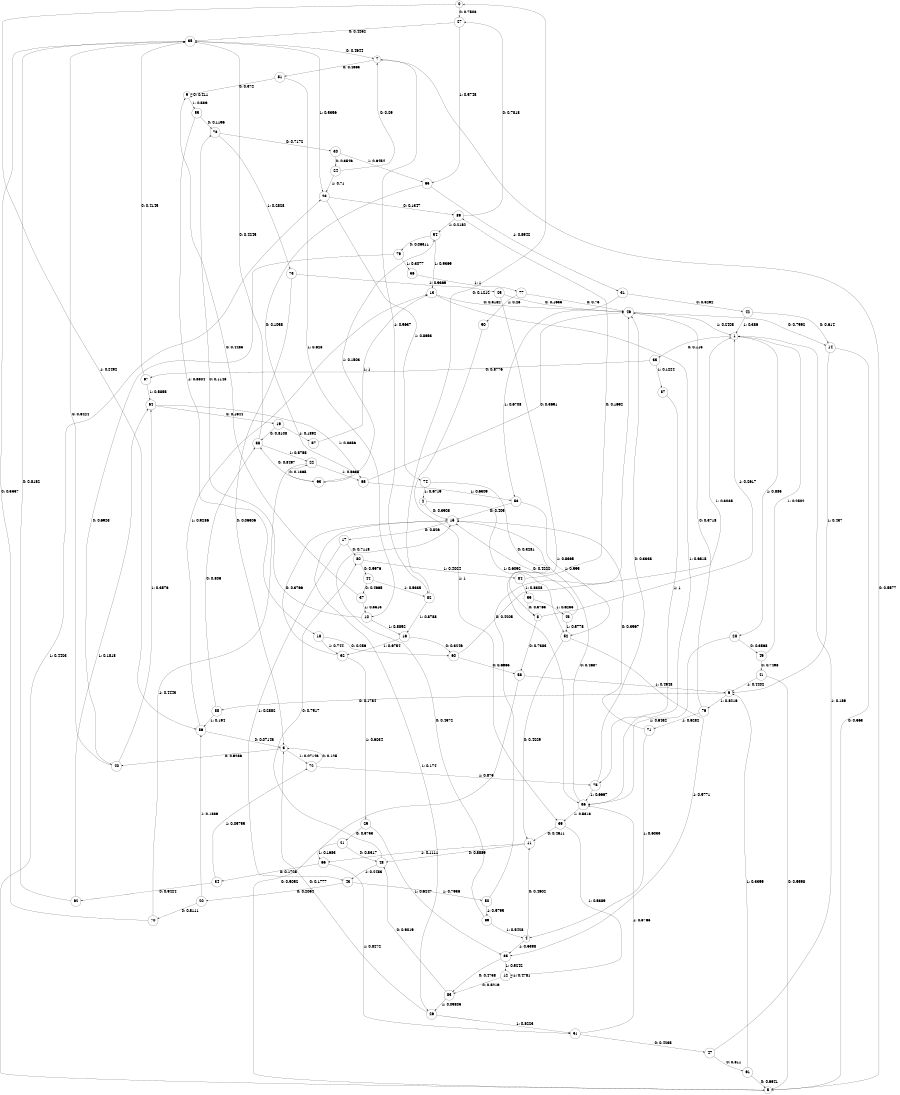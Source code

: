 digraph "ch41concat_phase3_L9" {
size = "6,8.5";
ratio = "fill";
node [shape = circle];
node [fontsize = 24];
edge [fontsize = 24];
0 -> 27 [label = "0: 0.7508   "];
0 -> 86 [label = "1: 0.2492   "];
1 -> 33 [label = "0: 0.115    "];
1 -> 28 [label = "1: 0.885    "];
2 -> 15 [label = "0: 0.3908   "];
2 -> 52 [label = "1: 0.6092   "];
3 -> 40 [label = "0: 0.9286   "];
3 -> 72 [label = "1: 0.07143  "];
4 -> 11 [label = "0: 0.4602   "];
4 -> 85 [label = "1: 0.5398   "];
5 -> 7 [label = "0: 0.5577   "];
5 -> 23 [label = "1: 0.4423   "];
6 -> 88 [label = "0: 0.1784   "];
6 -> 76 [label = "1: 0.8216   "];
7 -> 81 [label = "0: 0.4363   "];
7 -> 82 [label = "1: 0.5637   "];
8 -> 58 [label = "0: 0.7383   "];
8 -> 1 [label = "1: 0.2617   "];
9 -> 9 [label = "0: 0.411    "];
9 -> 55 [label = "1: 0.589    "];
10 -> 78 [label = "0: 0.1148   "];
10 -> 16 [label = "1: 0.8852   "];
11 -> 48 [label = "0: 0.8889   "];
11 -> 66 [label = "1: 0.1111   "];
12 -> 83 [label = "0: 0.5219   "];
12 -> 12 [label = "1: 0.4781   "];
13 -> 46 [label = "0: 0.3182   "];
13 -> 36 [label = "1: 0.6818   "];
14 -> 5 [label = "0: 0.563    "];
14 -> 6 [label = "1: 0.437    "];
15 -> 17 [label = "0: 0.826    "];
15 -> 26 [label = "1: 0.174    "];
16 -> 60 [label = "0: 0.3246   "];
16 -> 32 [label = "1: 0.6754   "];
17 -> 80 [label = "0: 0.7118   "];
17 -> 43 [label = "1: 0.2882   "];
18 -> 60 [label = "0: 0.256    "];
18 -> 32 [label = "1: 0.744    "];
19 -> 38 [label = "0: 0.8108   "];
19 -> 57 [label = "1: 0.1892   "];
20 -> 70 [label = "0: 0.8111   "];
20 -> 86 [label = "1: 0.1889   "];
21 -> 48 [label = "0: 0.8317   "];
21 -> 66 [label = "1: 0.1683   "];
22 -> 63 [label = "0: 0.1365   "];
22 -> 68 [label = "1: 0.8635   "];
23 -> 89 [label = "0: 0.1347   "];
23 -> 74 [label = "1: 0.8653   "];
24 -> 7 [label = "0: 0.29     "];
24 -> 23 [label = "1: 0.71     "];
25 -> 46 [label = "0: 0.1635   "];
25 -> 36 [label = "1: 0.8365   "];
26 -> 3 [label = "0: 0.1777   "];
26 -> 51 [label = "1: 0.8223   "];
27 -> 35 [label = "0: 0.4252   "];
27 -> 65 [label = "1: 0.5748   "];
28 -> 49 [label = "0: 0.3568   "];
28 -> 36 [label = "1: 0.6432   "];
29 -> 21 [label = "0: 0.3753   "];
29 -> 85 [label = "1: 0.6247   "];
30 -> 24 [label = "0: 0.3546   "];
30 -> 65 [label = "1: 0.6454   "];
31 -> 42 [label = "0: 0.3292   "];
31 -> 53 [label = "1: 0.6708   "];
32 -> 15 [label = "0: 0.3766   "];
32 -> 29 [label = "1: 0.6234   "];
33 -> 67 [label = "0: 0.8776   "];
33 -> 87 [label = "1: 0.1224   "];
34 -> 62 [label = "0: 0.9424   "];
34 -> 72 [label = "1: 0.05755  "];
35 -> 7 [label = "0: 0.4644   "];
35 -> 23 [label = "1: 0.5356   "];
36 -> 15 [label = "0: 0.4687   "];
36 -> 39 [label = "1: 0.5313   "];
37 -> 9 [label = "0: 0.4485   "];
37 -> 10 [label = "1: 0.5515   "];
38 -> 35 [label = "0: 0.4245   "];
38 -> 22 [label = "1: 0.5755   "];
39 -> 11 [label = "0: 0.4611   "];
39 -> 12 [label = "1: 0.5389   "];
40 -> 35 [label = "0: 0.6424   "];
40 -> 64 [label = "1: 0.3576   "];
41 -> 5 [label = "0: 0.5598   "];
41 -> 6 [label = "1: 0.4402   "];
42 -> 14 [label = "0: 0.614    "];
42 -> 1 [label = "1: 0.386    "];
43 -> 20 [label = "0: 0.2064   "];
43 -> 50 [label = "1: 0.7936   "];
44 -> 37 [label = "0: 0.4665   "];
44 -> 82 [label = "1: 0.5335   "];
45 -> 15 [label = "0: 0.4222   "];
45 -> 52 [label = "1: 0.5778   "];
46 -> 14 [label = "0: 0.7592   "];
46 -> 1 [label = "1: 0.2408   "];
47 -> 61 [label = "0: 0.811    "];
47 -> 1 [label = "1: 0.189    "];
48 -> 80 [label = "0: 0.7517   "];
48 -> 43 [label = "1: 0.2483   "];
49 -> 41 [label = "0: 0.7498   "];
49 -> 1 [label = "1: 0.2502   "];
50 -> 46 [label = "0: 0.4205   "];
50 -> 69 [label = "1: 0.5795   "];
51 -> 47 [label = "0: 0.4235   "];
51 -> 36 [label = "1: 0.5765   "];
52 -> 11 [label = "0: 0.4229   "];
52 -> 85 [label = "1: 0.5771   "];
53 -> 15 [label = "0: 0.405    "];
53 -> 52 [label = "1: 0.595    "];
54 -> 79 [label = "0: 0.06311  "];
54 -> 13 [label = "1: 0.9369   "];
55 -> 78 [label = "0: 0.1196   "];
55 -> 18 [label = "1: 0.8804   "];
56 -> 77 [label = "1: 1        "];
57 -> 13 [label = "1: 1        "];
58 -> 5 [label = "0: 0.5052   "];
58 -> 6 [label = "1: 0.4948   "];
59 -> 8 [label = "0: 0.3765   "];
59 -> 45 [label = "1: 0.6235   "];
60 -> 58 [label = "0: 0.6965   "];
60 -> 1 [label = "1: 0.3035   "];
61 -> 5 [label = "0: 0.6641   "];
61 -> 6 [label = "1: 0.3359   "];
62 -> 35 [label = "0: 0.8182   "];
62 -> 64 [label = "1: 0.1818   "];
63 -> 38 [label = "0: 0.8497   "];
63 -> 54 [label = "1: 0.1503   "];
64 -> 19 [label = "0: 0.1644   "];
64 -> 68 [label = "1: 0.8356   "];
65 -> 63 [label = "0: 0.1058   "];
65 -> 31 [label = "1: 0.8942   "];
66 -> 34 [label = "0: 0.1728   "];
66 -> 51 [label = "1: 0.8272   "];
67 -> 35 [label = "0: 0.4145   "];
67 -> 64 [label = "1: 0.5855   "];
68 -> 46 [label = "0: 0.3691   "];
68 -> 53 [label = "1: 0.6309   "];
69 -> 15 [label = "0: 0.4572   "];
69 -> 4 [label = "1: 0.5428   "];
70 -> 35 [label = "0: 0.5557   "];
70 -> 22 [label = "1: 0.4443   "];
71 -> 15 [label = "0: 0.3967   "];
71 -> 4 [label = "1: 0.6033   "];
72 -> 3 [label = "0: 0.125    "];
72 -> 75 [label = "1: 0.875    "];
73 -> 3 [label = "0: 0.06306  "];
73 -> 25 [label = "1: 0.9369   "];
74 -> 8 [label = "0: 0.3281   "];
74 -> 2 [label = "1: 0.6719   "];
75 -> 46 [label = "0: 0.3333   "];
75 -> 36 [label = "1: 0.6667   "];
76 -> 46 [label = "0: 0.3718   "];
76 -> 71 [label = "1: 0.6282   "];
77 -> 46 [label = "0: 0.75     "];
77 -> 90 [label = "1: 0.25     "];
78 -> 30 [label = "0: 0.7172   "];
78 -> 73 [label = "1: 0.2828   "];
79 -> 40 [label = "0: 0.6923   "];
79 -> 56 [label = "1: 0.3077   "];
80 -> 44 [label = "0: 0.5976   "];
80 -> 84 [label = "1: 0.4024   "];
81 -> 9 [label = "0: 0.372    "];
81 -> 10 [label = "1: 0.628    "];
82 -> 0 [label = "0: 0.1212   "];
82 -> 16 [label = "1: 0.8788   "];
83 -> 48 [label = "0: 0.9019   "];
83 -> 26 [label = "1: 0.09805  "];
84 -> 89 [label = "0: 0.1692   "];
84 -> 59 [label = "1: 0.8308   "];
85 -> 83 [label = "0: 0.4758   "];
85 -> 12 [label = "1: 0.5242   "];
86 -> 3 [label = "0: 0.07143  "];
86 -> 13 [label = "1: 0.9286   "];
87 -> 75 [label = "1: 1        "];
88 -> 38 [label = "0: 0.806    "];
88 -> 86 [label = "1: 0.194    "];
89 -> 27 [label = "0: 0.7818   "];
89 -> 54 [label = "1: 0.2182   "];
90 -> 39 [label = "1: 1        "];
}